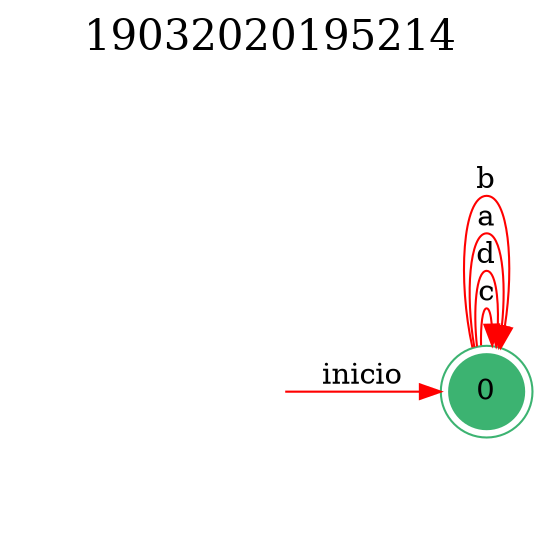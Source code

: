 digraph 19032020195214 {
	rankdir=LR;
	graph [label="19032020195214", labelloc=t, fontsize=20]; 
	node [style = filled,color = mediumseagreen]; 0 0 0 0 0;
	node [shape=circle];
	node [color=midnightblue,fontcolor=white];
	edge [color=red];
	secret_node [style=invis];
	secret_node -> 0 [label="inicio"];
	0 -> 0 [label="c"];
	0 -> 0 [label="d"];
	0 -> 0 [label="a"];
	0 -> 0 [label="b"];
0[shape=doublecircle]}
